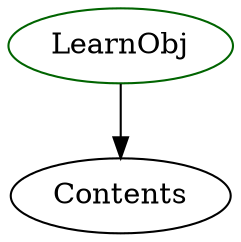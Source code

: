 digraph learnobj{
LearnObj	[shape=oval, color=darkgreen, label="LearnObj"];
LearnObj -> Contents;
}
